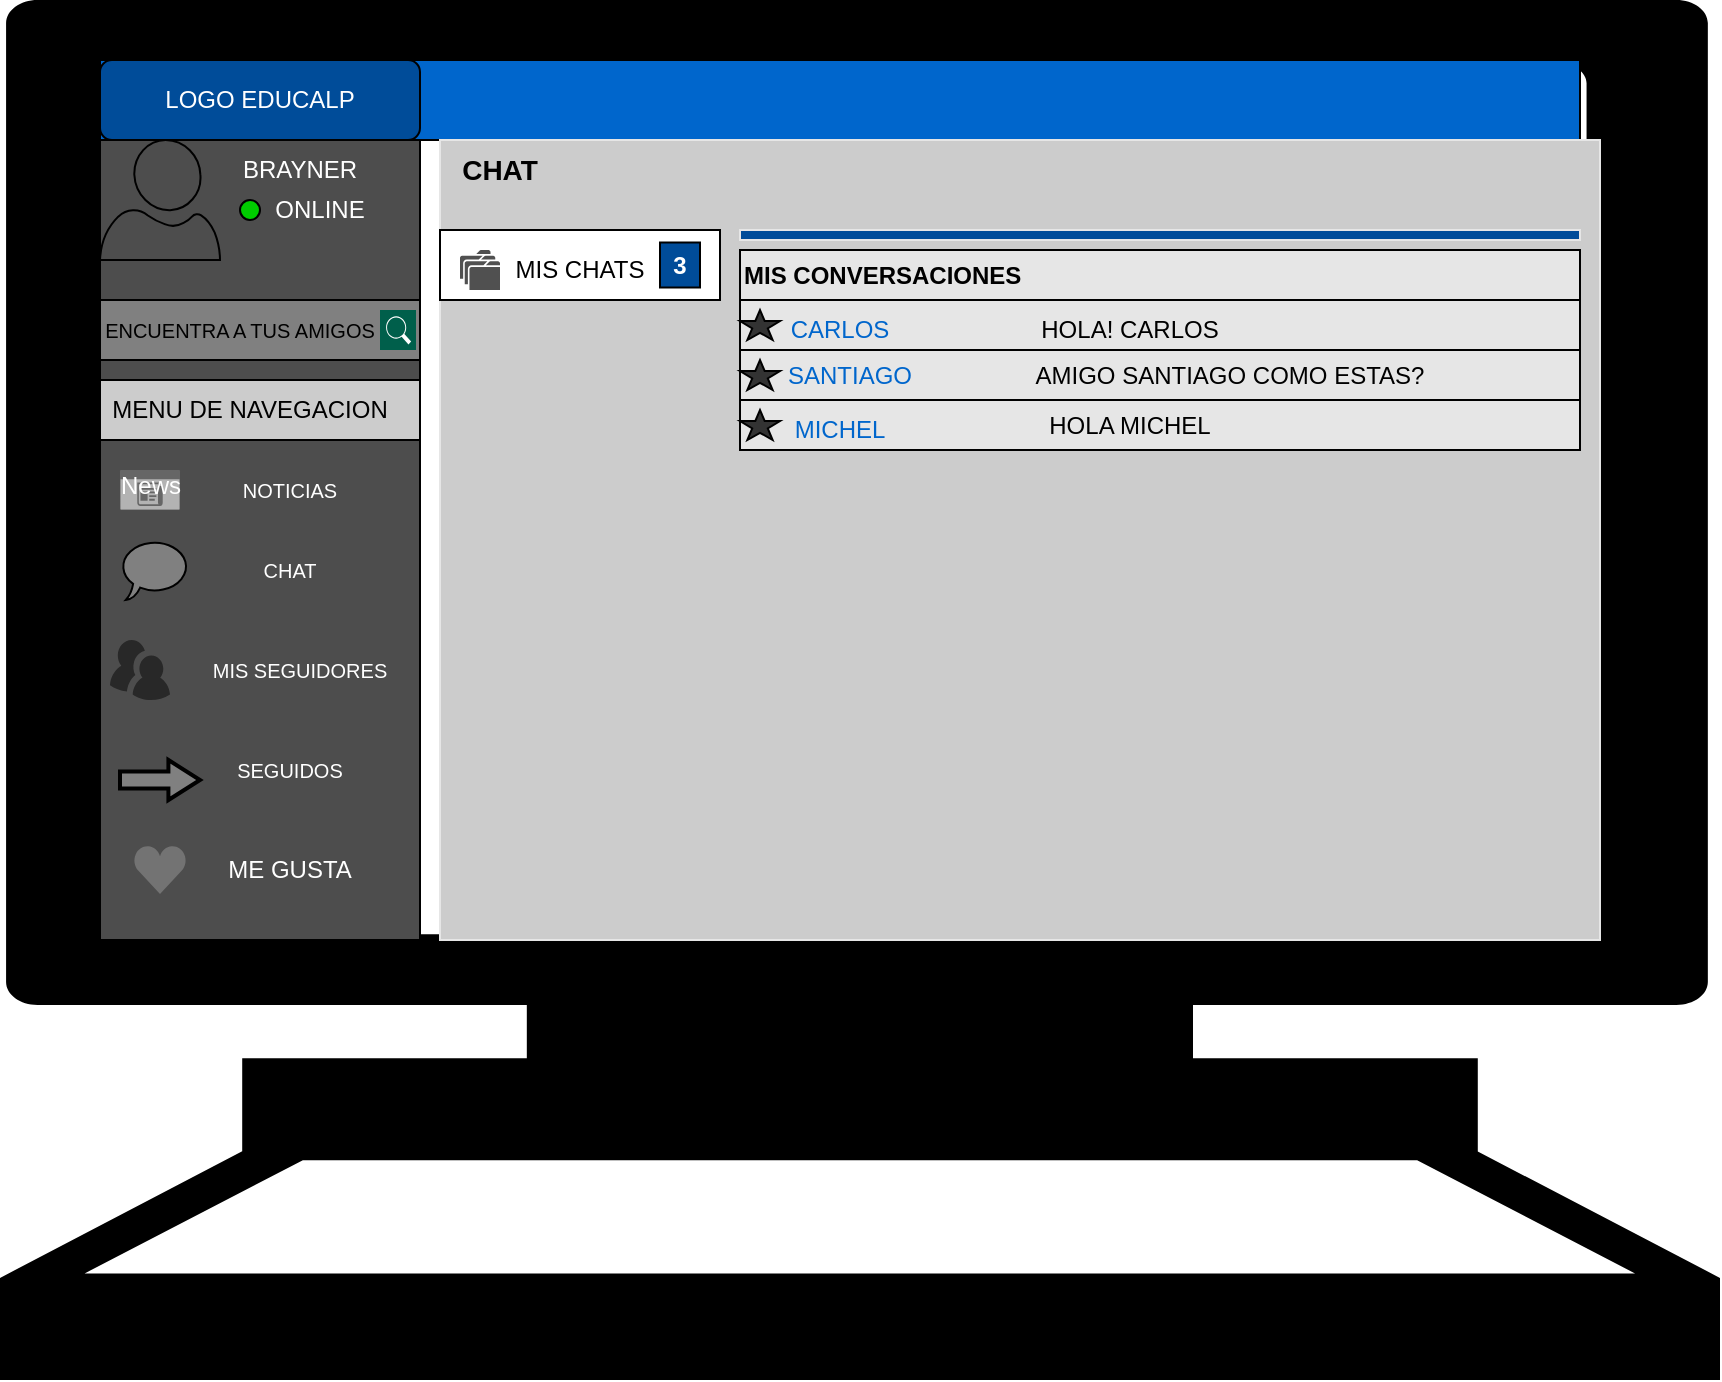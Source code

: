 <mxfile version="16.5.1" type="device"><diagram id="w2ygFg86fBN5Lp5MvC6A" name="Página-1"><mxGraphModel dx="1476" dy="865" grid="1" gridSize="10" guides="1" tooltips="1" connect="1" arrows="1" fold="1" page="1" pageScale="1" pageWidth="827" pageHeight="1169" math="0" shadow="0"><root><mxCell id="0"/><mxCell id="1" parent="0"/><mxCell id="RdPtJfZkVDhAIoEnNNEP-1" value="" style="shape=mxgraph.signs.tech.computer;html=1;pointerEvents=1;fillColor=#000000;strokeColor=none;verticalLabelPosition=bottom;verticalAlign=top;align=center;" vertex="1" parent="1"><mxGeometry x="200" y="40" width="860" height="690" as="geometry"/></mxCell><mxCell id="RdPtJfZkVDhAIoEnNNEP-2" value="" style="rounded=0;whiteSpace=wrap;html=1;fillColor=#0066CC;" vertex="1" parent="1"><mxGeometry x="250" y="70" width="740" height="40" as="geometry"/></mxCell><mxCell id="RdPtJfZkVDhAIoEnNNEP-3" value="&lt;font color=&quot;#ffffff&quot;&gt;LOGO EDUCALP&lt;/font&gt;" style="rounded=1;whiteSpace=wrap;html=1;fillColor=#004C99;" vertex="1" parent="1"><mxGeometry x="250" y="70" width="160" height="40" as="geometry"/></mxCell><mxCell id="RdPtJfZkVDhAIoEnNNEP-4" value="" style="rounded=0;whiteSpace=wrap;html=1;fillColor=#4D4D4D;" vertex="1" parent="1"><mxGeometry x="250" y="110" width="160" height="400" as="geometry"/></mxCell><mxCell id="RdPtJfZkVDhAIoEnNNEP-5" value="" style="verticalLabelPosition=bottom;html=1;verticalAlign=top;align=center;strokeColor=rgb(0, 0, 0);fillColor=#4D4D4D;shape=mxgraph.azure.user;fontFamily=Helvetica;fontSize=12;fontColor=rgb(0, 0, 0);" vertex="1" parent="1"><mxGeometry x="250" y="110" width="60" height="60" as="geometry"/></mxCell><mxCell id="RdPtJfZkVDhAIoEnNNEP-6" value="&lt;font color=&quot;#ffffff&quot;&gt;BRAYNER&lt;/font&gt;" style="text;html=1;strokeColor=none;fillColor=none;align=center;verticalAlign=middle;whiteSpace=wrap;rounded=0;" vertex="1" parent="1"><mxGeometry x="320" y="110" width="60" height="30" as="geometry"/></mxCell><mxCell id="RdPtJfZkVDhAIoEnNNEP-7" value="" style="ellipse;whiteSpace=wrap;html=1;aspect=fixed;fillColor=#00CC00;" vertex="1" parent="1"><mxGeometry x="320" y="140" width="10" height="10" as="geometry"/></mxCell><mxCell id="RdPtJfZkVDhAIoEnNNEP-8" value="&lt;font color=&quot;#ffffff&quot;&gt;ONLINE&lt;/font&gt;" style="text;html=1;strokeColor=none;fillColor=none;align=center;verticalAlign=middle;whiteSpace=wrap;rounded=0;" vertex="1" parent="1"><mxGeometry x="330" y="130" width="60" height="30" as="geometry"/></mxCell><mxCell id="RdPtJfZkVDhAIoEnNNEP-9" value="" style="rounded=0;whiteSpace=wrap;html=1;fillColor=#808080;" vertex="1" parent="1"><mxGeometry x="250" y="190" width="160" height="30" as="geometry"/></mxCell><mxCell id="RdPtJfZkVDhAIoEnNNEP-10" value="&lt;font style=&quot;font-size: 10px&quot;&gt;ENCUENTRA A TUS AMIGOS&lt;/font&gt;" style="text;html=1;strokeColor=none;fillColor=none;align=center;verticalAlign=middle;whiteSpace=wrap;rounded=0;" vertex="1" parent="1"><mxGeometry x="210" y="190" width="220" height="30" as="geometry"/></mxCell><mxCell id="RdPtJfZkVDhAIoEnNNEP-11" value="" style="sketch=0;pointerEvents=1;shadow=0;dashed=0;html=1;strokeColor=none;fillColor=#005F4B;labelPosition=center;verticalLabelPosition=bottom;verticalAlign=top;align=center;outlineConnect=0;shape=mxgraph.veeam2.magnifying_glass;fontSize=10;" vertex="1" parent="1"><mxGeometry x="390" y="195" width="18" height="20" as="geometry"/></mxCell><mxCell id="RdPtJfZkVDhAIoEnNNEP-12" value="&lt;font color=&quot;#ffffff&quot;&gt;NOTICIAS&lt;/font&gt;" style="text;html=1;strokeColor=none;fillColor=none;align=center;verticalAlign=middle;whiteSpace=wrap;rounded=0;fontSize=10;" vertex="1" parent="1"><mxGeometry x="315" y="270" width="60" height="30" as="geometry"/></mxCell><mxCell id="RdPtJfZkVDhAIoEnNNEP-13" value="&lt;font color=&quot;#ffffff&quot;&gt;CHAT&lt;/font&gt;" style="text;html=1;strokeColor=none;fillColor=none;align=center;verticalAlign=middle;whiteSpace=wrap;rounded=0;fontSize=10;" vertex="1" parent="1"><mxGeometry x="315" y="310" width="60" height="30" as="geometry"/></mxCell><mxCell id="RdPtJfZkVDhAIoEnNNEP-14" value="&lt;font color=&quot;#ffffff&quot;&gt;MIS SEGUIDORES&lt;/font&gt;" style="text;html=1;strokeColor=none;fillColor=none;align=center;verticalAlign=middle;whiteSpace=wrap;rounded=0;fontSize=10;" vertex="1" parent="1"><mxGeometry x="305" y="360" width="90" height="30" as="geometry"/></mxCell><mxCell id="RdPtJfZkVDhAIoEnNNEP-15" value="&lt;font color=&quot;#ffffff&quot;&gt;SEGUIDOS&lt;/font&gt;" style="text;html=1;strokeColor=none;fillColor=none;align=center;verticalAlign=middle;whiteSpace=wrap;rounded=0;fontSize=10;" vertex="1" parent="1"><mxGeometry x="315" y="410" width="60" height="30" as="geometry"/></mxCell><mxCell id="RdPtJfZkVDhAIoEnNNEP-16" value="&lt;font style=&quot;font-size: 12px&quot; color=&quot;#ffffff&quot;&gt;ME GUSTA&lt;/font&gt;" style="text;html=1;strokeColor=none;fillColor=none;align=center;verticalAlign=middle;whiteSpace=wrap;rounded=0;fontSize=10;" vertex="1" parent="1"><mxGeometry x="310" y="460" width="70" height="30" as="geometry"/></mxCell><mxCell id="RdPtJfZkVDhAIoEnNNEP-17" value="" style="whiteSpace=wrap;html=1;shape=mxgraph.basic.oval_callout;fontSize=10;fillColor=#808080;" vertex="1" parent="1"><mxGeometry x="260" y="310" width="35" height="30" as="geometry"/></mxCell><mxCell id="RdPtJfZkVDhAIoEnNNEP-18" value="" style="dashed=0;aspect=fixed;verticalLabelPosition=bottom;verticalAlign=top;align=center;shape=mxgraph.gmdl.heart;strokeColor=none;fillColor=#737373;shadow=0;sketch=0;fontSize=10;" vertex="1" parent="1"><mxGeometry x="266.67" y="463" width="26.67" height="24" as="geometry"/></mxCell><mxCell id="RdPtJfZkVDhAIoEnNNEP-19" value="" style="shape=mxgraph.arrows.arrow_right;html=1;verticalLabelPosition=bottom;verticalAlign=top;strokeWidth=2;strokeColor=#000000;fontSize=10;fillColor=#808080;" vertex="1" parent="1"><mxGeometry x="260" y="420" width="40" height="20" as="geometry"/></mxCell><mxCell id="RdPtJfZkVDhAIoEnNNEP-20" value="" style="verticalLabelPosition=bottom;sketch=0;html=1;fillColor=#282828;strokeColor=none;verticalAlign=top;pointerEvents=1;align=center;shape=mxgraph.cisco_safe.people_places_things_icons.icon9;fontSize=10;" vertex="1" parent="1"><mxGeometry x="255" y="360" width="30" height="30" as="geometry"/></mxCell><mxCell id="RdPtJfZkVDhAIoEnNNEP-21" value="News" style="html=1;strokeColor=none;fillColor=#666666;labelPosition=center;verticalLabelPosition=middle;verticalAlign=top;align=center;fontSize=12;outlineConnect=0;spacingTop=-6;fontColor=#FFFFFF;sketch=0;shape=mxgraph.sitemap.news;" vertex="1" parent="1"><mxGeometry x="260" y="275" width="30" height="20" as="geometry"/></mxCell><mxCell id="RdPtJfZkVDhAIoEnNNEP-22" value="" style="rounded=0;whiteSpace=wrap;html=1;fontSize=12;fillColor=#CCCCCC;" vertex="1" parent="1"><mxGeometry x="250" y="230" width="160" height="30" as="geometry"/></mxCell><mxCell id="RdPtJfZkVDhAIoEnNNEP-23" value="MENU DE NAVEGACION" style="text;html=1;strokeColor=none;fillColor=none;align=center;verticalAlign=middle;whiteSpace=wrap;rounded=0;fontSize=12;" vertex="1" parent="1"><mxGeometry x="255" y="230" width="140" height="30" as="geometry"/></mxCell><mxCell id="RdPtJfZkVDhAIoEnNNEP-24" value="&lt;span style=&quot;color: rgba(0 , 0 , 0 , 0) ; font-family: monospace ; font-size: 0px&quot;&gt;%3CmxGraphModel%3E%3Croot%3E%3CmxCell%20id%3D%220%22%2F%3E%3CmxCell%20id%3D%221%22%20parent%3D%220%22%2F%3E%3CmxCell%20id%3D%222%22%20value%3D%22%22%20style%3D%22verticalLabelPosition%3Dbottom%3BverticalAlign%3Dtop%3Bhtml%3D1%3Bshape%3Dmxgraph.basic.star%3BfillColor%3D%23333333%3B%22%20vertex%3D%221%22%20parent%3D%221%22%3E%3CmxGeometry%20x%3D%22570%22%20y%3D%22195%22%20width%3D%2220%22%20height%3D%2215%22%20as%3D%22geometry%22%2F%3E%3C%2FmxCell%3E%3C%2Froot%3E%3C%2FmxGraphModel%3E&lt;/span&gt;" style="rounded=0;whiteSpace=wrap;html=1;fontSize=12;strokeColor=#E6E6E6;fillColor=#CCCCCC;" vertex="1" parent="1"><mxGeometry x="420" y="110" width="580" height="400" as="geometry"/></mxCell><mxCell id="RdPtJfZkVDhAIoEnNNEP-25" value="" style="rounded=0;whiteSpace=wrap;html=1;fontSize=12;strokeColor=#E6E6E6;fillColor=#004C99;" vertex="1" parent="1"><mxGeometry x="570" y="155" width="420" height="5" as="geometry"/></mxCell><mxCell id="RdPtJfZkVDhAIoEnNNEP-26" value="&lt;span style=&quot;font-size: 14px&quot;&gt;&lt;b&gt;CHAT&lt;/b&gt;&lt;/span&gt;" style="text;html=1;strokeColor=none;fillColor=none;align=center;verticalAlign=middle;whiteSpace=wrap;rounded=0;fontSize=12;" vertex="1" parent="1"><mxGeometry x="380" y="110" width="140" height="30" as="geometry"/></mxCell><mxCell id="RdPtJfZkVDhAIoEnNNEP-40" value="" style="rounded=0;whiteSpace=wrap;html=1;" vertex="1" parent="1"><mxGeometry x="420" y="155" width="140" height="35" as="geometry"/></mxCell><mxCell id="RdPtJfZkVDhAIoEnNNEP-43" value="" style="sketch=0;pointerEvents=1;shadow=0;dashed=0;html=1;strokeColor=none;fillColor=#505050;labelPosition=center;verticalLabelPosition=bottom;verticalAlign=top;outlineConnect=0;align=center;shape=mxgraph.office.concepts.folders;" vertex="1" parent="1"><mxGeometry x="430" y="165" width="20" height="20" as="geometry"/></mxCell><mxCell id="RdPtJfZkVDhAIoEnNNEP-44" value="MIS CHATS" style="text;html=1;strokeColor=none;fillColor=none;align=center;verticalAlign=middle;whiteSpace=wrap;rounded=0;" vertex="1" parent="1"><mxGeometry x="450" y="160" width="80" height="30" as="geometry"/></mxCell><mxCell id="RdPtJfZkVDhAIoEnNNEP-45" value="&lt;b&gt;&lt;font color=&quot;#ffffff&quot;&gt;3&lt;/font&gt;&lt;/b&gt;" style="rounded=0;whiteSpace=wrap;html=1;fillColor=#004C99;" vertex="1" parent="1"><mxGeometry x="530" y="161.25" width="20" height="22.5" as="geometry"/></mxCell><mxCell id="RdPtJfZkVDhAIoEnNNEP-46" value="&lt;b&gt;MIS CONVERSACIONES&lt;/b&gt;" style="rounded=0;whiteSpace=wrap;html=1;fillColor=#E6E6E6;align=left;" vertex="1" parent="1"><mxGeometry x="570" y="165" width="420" height="25" as="geometry"/></mxCell><mxCell id="RdPtJfZkVDhAIoEnNNEP-47" value="" style="rounded=0;whiteSpace=wrap;html=1;fillColor=#E6E6E6;align=left;" vertex="1" parent="1"><mxGeometry x="570" y="190" width="420" height="25" as="geometry"/></mxCell><mxCell id="RdPtJfZkVDhAIoEnNNEP-48" value="" style="rounded=0;whiteSpace=wrap;html=1;fillColor=#E6E6E6;align=left;" vertex="1" parent="1"><mxGeometry x="570" y="215" width="420" height="25" as="geometry"/></mxCell><mxCell id="RdPtJfZkVDhAIoEnNNEP-49" value="" style="rounded=0;whiteSpace=wrap;html=1;fillColor=#E6E6E6;align=left;" vertex="1" parent="1"><mxGeometry x="570" y="240" width="420" height="25" as="geometry"/></mxCell><mxCell id="RdPtJfZkVDhAIoEnNNEP-51" value="" style="verticalLabelPosition=bottom;verticalAlign=top;html=1;shape=mxgraph.basic.star;fillColor=#333333;" vertex="1" parent="1"><mxGeometry x="570" y="195" width="20" height="15" as="geometry"/></mxCell><mxCell id="RdPtJfZkVDhAIoEnNNEP-53" value="" style="verticalLabelPosition=bottom;verticalAlign=top;html=1;shape=mxgraph.basic.star;fillColor=#333333;" vertex="1" parent="1"><mxGeometry x="570" y="220" width="20" height="15" as="geometry"/></mxCell><mxCell id="RdPtJfZkVDhAIoEnNNEP-54" value="" style="verticalLabelPosition=bottom;verticalAlign=top;html=1;shape=mxgraph.basic.star;fillColor=#333333;" vertex="1" parent="1"><mxGeometry x="570" y="245" width="20" height="15" as="geometry"/></mxCell><mxCell id="RdPtJfZkVDhAIoEnNNEP-55" value="&lt;font color=&quot;#0066cc&quot;&gt;CARLOS&lt;/font&gt;" style="text;html=1;strokeColor=none;fillColor=none;align=center;verticalAlign=middle;whiteSpace=wrap;rounded=0;" vertex="1" parent="1"><mxGeometry x="590" y="190" width="60" height="30" as="geometry"/></mxCell><mxCell id="RdPtJfZkVDhAIoEnNNEP-57" value="&lt;font color=&quot;#0066cc&quot;&gt;SANTIAGO&lt;/font&gt;" style="text;html=1;strokeColor=none;fillColor=none;align=center;verticalAlign=middle;whiteSpace=wrap;rounded=0;" vertex="1" parent="1"><mxGeometry x="590" y="212.5" width="70" height="30" as="geometry"/></mxCell><mxCell id="RdPtJfZkVDhAIoEnNNEP-58" value="&lt;font color=&quot;#0066cc&quot;&gt;MICHEL&lt;/font&gt;" style="text;html=1;strokeColor=none;fillColor=none;align=center;verticalAlign=middle;whiteSpace=wrap;rounded=0;" vertex="1" parent="1"><mxGeometry x="590" y="240" width="60" height="30" as="geometry"/></mxCell><mxCell id="RdPtJfZkVDhAIoEnNNEP-59" value="&lt;font color=&quot;#000000&quot;&gt;HOLA! CARLOS&lt;/font&gt;" style="text;html=1;strokeColor=none;fillColor=none;align=center;verticalAlign=middle;whiteSpace=wrap;rounded=0;fontColor=#FFFFFF;" vertex="1" parent="1"><mxGeometry x="710" y="190" width="110" height="30" as="geometry"/></mxCell><mxCell id="RdPtJfZkVDhAIoEnNNEP-60" value="&lt;font color=&quot;#000000&quot;&gt;AMIGO SANTIAGO COMO ESTAS?&lt;/font&gt;" style="text;html=1;strokeColor=none;fillColor=none;align=center;verticalAlign=middle;whiteSpace=wrap;rounded=0;fontColor=#FFFFFF;" vertex="1" parent="1"><mxGeometry x="710" y="212.5" width="210" height="30" as="geometry"/></mxCell><mxCell id="RdPtJfZkVDhAIoEnNNEP-61" value="&lt;font color=&quot;#000000&quot;&gt;HOLA MICHEL&lt;/font&gt;" style="text;html=1;strokeColor=none;fillColor=none;align=center;verticalAlign=middle;whiteSpace=wrap;rounded=0;fontColor=#FFFFFF;" vertex="1" parent="1"><mxGeometry x="690" y="237.5" width="150" height="30" as="geometry"/></mxCell></root></mxGraphModel></diagram></mxfile>